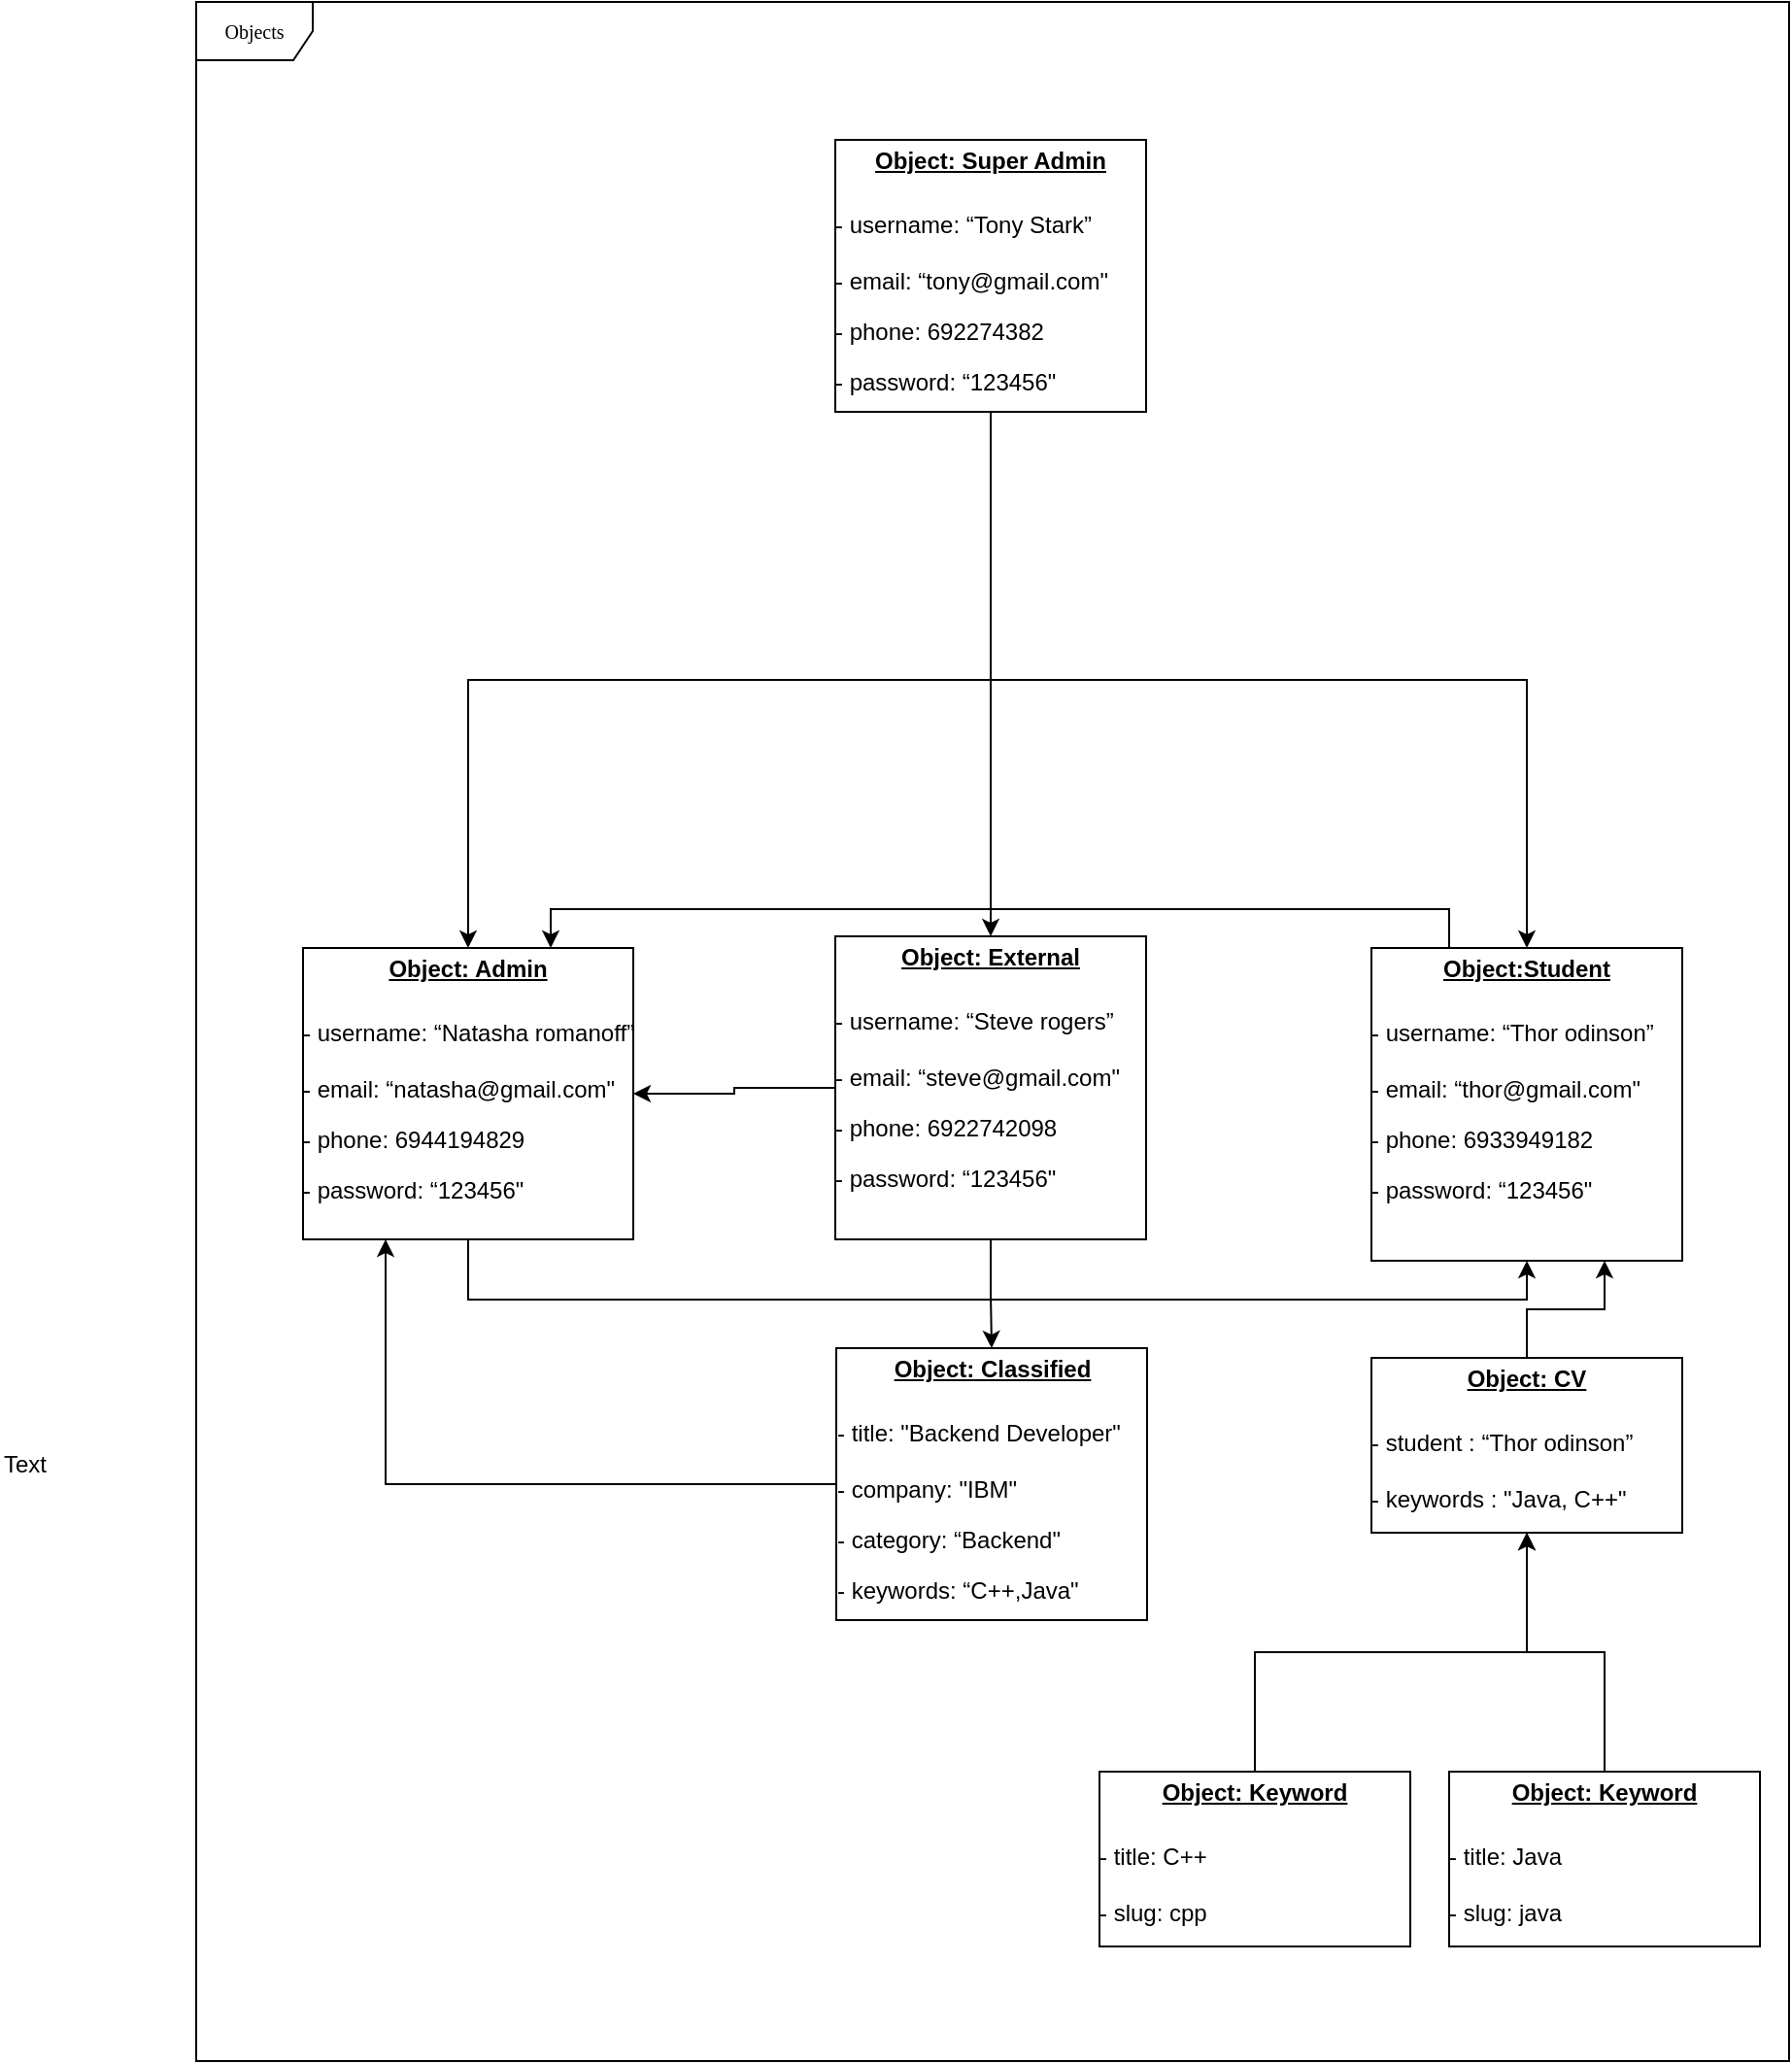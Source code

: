<mxfile version="10.8.4" type="device"><diagram name="Page-1" id="c4acf3e9-155e-7222-9cf6-157b1a14988f"><mxGraphModel dx="2141" dy="846" grid="1" gridSize="10" guides="1" tooltips="1" connect="1" arrows="1" fold="1" page="1" pageScale="1" pageWidth="850" pageHeight="1100" background="#ffffff" math="0" shadow="0"><root><mxCell id="0"/><mxCell id="1" parent="0"/><mxCell id="17acba5748e5396b-1" value="Objects" style="shape=umlFrame;whiteSpace=wrap;html=1;rounded=0;shadow=0;comic=0;labelBackgroundColor=none;strokeColor=#000000;strokeWidth=1;fillColor=#ffffff;fontFamily=Verdana;fontSize=10;fontColor=#000000;align=center;" parent="1" vertex="1"><mxGeometry x="15" y="29" width="820" height="1060" as="geometry"/></mxCell><mxCell id="WhKWSlsNYlLptN4wGSdb-22" style="edgeStyle=orthogonalEdgeStyle;rounded=0;orthogonalLoop=1;jettySize=auto;html=1;entryX=0.5;entryY=0;entryDx=0;entryDy=0;" edge="1" parent="1" source="WhKWSlsNYlLptN4wGSdb-17" target="WhKWSlsNYlLptN4wGSdb-19"><mxGeometry relative="1" as="geometry"/></mxCell><mxCell id="WhKWSlsNYlLptN4wGSdb-23" style="edgeStyle=orthogonalEdgeStyle;rounded=0;orthogonalLoop=1;jettySize=auto;html=1;exitX=0.5;exitY=1;exitDx=0;exitDy=0;entryX=0.5;entryY=0;entryDx=0;entryDy=0;" edge="1" parent="1" source="WhKWSlsNYlLptN4wGSdb-17" target="WhKWSlsNYlLptN4wGSdb-20"><mxGeometry relative="1" as="geometry"/></mxCell><mxCell id="WhKWSlsNYlLptN4wGSdb-24" style="edgeStyle=orthogonalEdgeStyle;rounded=0;orthogonalLoop=1;jettySize=auto;html=1;exitX=0.5;exitY=1;exitDx=0;exitDy=0;entryX=0.5;entryY=0;entryDx=0;entryDy=0;" edge="1" parent="1" source="WhKWSlsNYlLptN4wGSdb-17" target="WhKWSlsNYlLptN4wGSdb-18"><mxGeometry relative="1" as="geometry"/></mxCell><mxCell id="WhKWSlsNYlLptN4wGSdb-17" value="&lt;p style=&quot;margin: 0px ; margin-top: 4px ; text-align: center ; text-decoration: underline&quot;&gt;&lt;b&gt;Object: Super Admin&lt;/b&gt;&lt;/p&gt;&lt;p style=&quot;margin: 0px ; margin-top: 4px ; text-align: center ; text-decoration: underline&quot;&gt;&lt;b&gt;&lt;br&gt;&lt;/b&gt;&lt;/p&gt;&lt;span&gt;- username: “Tony Stark”&lt;br&gt;&lt;/span&gt;&lt;span&gt;&lt;br&gt;- email: “tony@gmail.com&quot;&lt;/span&gt;&lt;br&gt;&lt;p&gt;&lt;span&gt;- phone: 692274382&lt;/span&gt;&lt;br&gt;&lt;/p&gt;&lt;p&gt;&lt;span&gt;- password: “123456&quot;&lt;/span&gt;&lt;span&gt;&lt;br&gt;&lt;/span&gt;&lt;/p&gt;&lt;p&gt;&lt;span&gt;&lt;br&gt;&lt;/span&gt;&lt;/p&gt;" style="verticalAlign=top;align=left;overflow=fill;fontSize=12;fontFamily=Helvetica;html=1;" vertex="1" parent="1"><mxGeometry x="344" y="100" width="160" height="140" as="geometry"/></mxCell><mxCell id="WhKWSlsNYlLptN4wGSdb-25" style="edgeStyle=orthogonalEdgeStyle;rounded=0;orthogonalLoop=1;jettySize=auto;html=1;exitX=0.5;exitY=1;exitDx=0;exitDy=0;entryX=0.5;entryY=1;entryDx=0;entryDy=0;" edge="1" parent="1" source="WhKWSlsNYlLptN4wGSdb-18" target="WhKWSlsNYlLptN4wGSdb-20"><mxGeometry relative="1" as="geometry"/></mxCell><mxCell id="WhKWSlsNYlLptN4wGSdb-18" value="&lt;p style=&quot;margin: 0px ; margin-top: 4px ; text-align: center ; text-decoration: underline&quot;&gt;&lt;b&gt;Object: Admin&lt;/b&gt;&lt;/p&gt;&lt;p style=&quot;margin: 0px ; margin-top: 4px ; text-align: center ; text-decoration: underline&quot;&gt;&lt;b&gt;&lt;br&gt;&lt;/b&gt;&lt;/p&gt;&lt;span&gt;- username: “Natasha romanoff”&lt;br&gt;&lt;/span&gt;&lt;span&gt;&lt;br&gt;- email: “natasha@gmail.com&quot;&lt;/span&gt;&lt;br&gt;&lt;p&gt;&lt;span&gt;- phone: 6944194829&lt;/span&gt;&lt;br&gt;&lt;/p&gt;&lt;p&gt;&lt;span&gt;- password: “123456&quot;&lt;/span&gt;&lt;span&gt;&lt;br&gt;&lt;/span&gt;&lt;/p&gt;&lt;p&gt;&lt;span&gt;&lt;br&gt;&lt;/span&gt;&lt;/p&gt;" style="verticalAlign=top;align=left;overflow=fill;fontSize=12;fontFamily=Helvetica;html=1;" vertex="1" parent="1"><mxGeometry x="70" y="516" width="170" height="150" as="geometry"/></mxCell><mxCell id="WhKWSlsNYlLptN4wGSdb-26" style="edgeStyle=orthogonalEdgeStyle;rounded=0;orthogonalLoop=1;jettySize=auto;html=1;exitX=0;exitY=0.5;exitDx=0;exitDy=0;" edge="1" parent="1" source="WhKWSlsNYlLptN4wGSdb-19" target="WhKWSlsNYlLptN4wGSdb-18"><mxGeometry relative="1" as="geometry"/></mxCell><mxCell id="WhKWSlsNYlLptN4wGSdb-31" style="edgeStyle=orthogonalEdgeStyle;rounded=0;orthogonalLoop=1;jettySize=auto;html=1;exitX=0.5;exitY=1;exitDx=0;exitDy=0;entryX=0.5;entryY=0;entryDx=0;entryDy=0;" edge="1" parent="1" source="WhKWSlsNYlLptN4wGSdb-19" target="WhKWSlsNYlLptN4wGSdb-29"><mxGeometry relative="1" as="geometry"/></mxCell><mxCell id="WhKWSlsNYlLptN4wGSdb-19" value="&lt;p style=&quot;margin: 0px ; margin-top: 4px ; text-align: center ; text-decoration: underline&quot;&gt;&lt;b&gt;Object: External&lt;/b&gt;&lt;/p&gt;&lt;p style=&quot;margin: 0px ; margin-top: 4px ; text-align: center ; text-decoration: underline&quot;&gt;&lt;b&gt;&lt;br&gt;&lt;/b&gt;&lt;/p&gt;&lt;span&gt;- username: “Steve rogers”&lt;br&gt;&lt;/span&gt;&lt;span&gt;&lt;br&gt;- email: “steve@gmail.com&quot;&lt;/span&gt;&lt;br&gt;&lt;p&gt;&lt;span&gt;- phone: 6922742098&lt;/span&gt;&lt;br&gt;&lt;/p&gt;&lt;p&gt;&lt;span&gt;- password: “123456&quot;&lt;/span&gt;&lt;span&gt;&lt;br&gt;&lt;/span&gt;&lt;/p&gt;&lt;p&gt;&lt;span&gt;&lt;br&gt;&lt;/span&gt;&lt;/p&gt;" style="verticalAlign=top;align=left;overflow=fill;fontSize=12;fontFamily=Helvetica;html=1;" vertex="1" parent="1"><mxGeometry x="344" y="510" width="160" height="156" as="geometry"/></mxCell><mxCell id="WhKWSlsNYlLptN4wGSdb-39" style="edgeStyle=orthogonalEdgeStyle;rounded=0;orthogonalLoop=1;jettySize=auto;html=1;exitX=0.25;exitY=0;exitDx=0;exitDy=0;entryX=0.75;entryY=0;entryDx=0;entryDy=0;" edge="1" parent="1" source="WhKWSlsNYlLptN4wGSdb-20" target="WhKWSlsNYlLptN4wGSdb-18"><mxGeometry relative="1" as="geometry"/></mxCell><mxCell id="WhKWSlsNYlLptN4wGSdb-20" value="&lt;p style=&quot;margin: 0px ; margin-top: 4px ; text-align: center ; text-decoration: underline&quot;&gt;&lt;b&gt;Object:Student&lt;/b&gt;&lt;/p&gt;&lt;p style=&quot;margin: 0px ; margin-top: 4px ; text-align: center ; text-decoration: underline&quot;&gt;&lt;b&gt;&lt;br&gt;&lt;/b&gt;&lt;/p&gt;&lt;span&gt;- username: “Thor odinson”&lt;br&gt;&lt;/span&gt;&lt;span&gt;&lt;br&gt;- email: “thor@gmail.com&quot;&lt;/span&gt;&lt;br&gt;&lt;p&gt;&lt;span&gt;- phone: 6933949182&lt;/span&gt;&lt;br&gt;&lt;/p&gt;&lt;p&gt;&lt;span&gt;- password: “123456&quot;&lt;/span&gt;&lt;span&gt;&lt;br&gt;&lt;/span&gt;&lt;/p&gt;&lt;p&gt;&lt;span&gt;&lt;br&gt;&lt;/span&gt;&lt;/p&gt;" style="verticalAlign=top;align=left;overflow=fill;fontSize=12;fontFamily=Helvetica;html=1;" vertex="1" parent="1"><mxGeometry x="620" y="516" width="160" height="161" as="geometry"/></mxCell><mxCell id="WhKWSlsNYlLptN4wGSdb-37" style="edgeStyle=orthogonalEdgeStyle;rounded=0;orthogonalLoop=1;jettySize=auto;html=1;exitX=0.5;exitY=0;exitDx=0;exitDy=0;entryX=0.5;entryY=1;entryDx=0;entryDy=0;" edge="1" parent="1" source="WhKWSlsNYlLptN4wGSdb-27" target="WhKWSlsNYlLptN4wGSdb-28"><mxGeometry relative="1" as="geometry"/></mxCell><mxCell id="WhKWSlsNYlLptN4wGSdb-27" value="&lt;p style=&quot;margin: 0px ; margin-top: 4px ; text-align: center ; text-decoration: underline&quot;&gt;&lt;b&gt;Object: Keyword&lt;/b&gt;&lt;/p&gt;&lt;p style=&quot;margin: 0px ; margin-top: 4px ; text-align: center ; text-decoration: underline&quot;&gt;&lt;b&gt;&lt;br&gt;&lt;/b&gt;&lt;/p&gt;&lt;span&gt;- title: C++&lt;br&gt;&lt;br&gt;- slug: cpp&amp;nbsp;&lt;br&gt;&lt;/span&gt;&lt;p&gt;&lt;span&gt;&lt;br&gt;&lt;/span&gt;&lt;/p&gt;" style="verticalAlign=top;align=left;overflow=fill;fontSize=12;fontFamily=Helvetica;html=1;" vertex="1" parent="1"><mxGeometry x="480" y="940" width="160" height="90" as="geometry"/></mxCell><mxCell id="WhKWSlsNYlLptN4wGSdb-33" style="edgeStyle=orthogonalEdgeStyle;rounded=0;orthogonalLoop=1;jettySize=auto;html=1;exitX=0.5;exitY=0;exitDx=0;exitDy=0;entryX=0.75;entryY=1;entryDx=0;entryDy=0;" edge="1" parent="1" source="WhKWSlsNYlLptN4wGSdb-28" target="WhKWSlsNYlLptN4wGSdb-20"><mxGeometry relative="1" as="geometry"/></mxCell><mxCell id="WhKWSlsNYlLptN4wGSdb-28" value="&lt;p style=&quot;margin: 0px ; margin-top: 4px ; text-align: center ; text-decoration: underline&quot;&gt;&lt;b&gt;Object: CV&lt;/b&gt;&lt;/p&gt;&lt;p style=&quot;margin: 0px ; margin-top: 4px ; text-align: center ; text-decoration: underline&quot;&gt;&lt;b&gt;&lt;br&gt;&lt;/b&gt;&lt;/p&gt;&lt;span&gt;- student : “Thor odinson”&lt;br&gt;&lt;/span&gt;&lt;span&gt;&lt;br&gt;- keywords : &quot;Java, C++&quot;&lt;br&gt;&lt;/span&gt;&lt;p&gt;&lt;span&gt;&lt;br&gt;&lt;/span&gt;&lt;/p&gt;" style="verticalAlign=top;align=left;overflow=fill;fontSize=12;fontFamily=Helvetica;html=1;" vertex="1" parent="1"><mxGeometry x="620" y="727" width="160" height="90" as="geometry"/></mxCell><mxCell id="WhKWSlsNYlLptN4wGSdb-32" style="edgeStyle=orthogonalEdgeStyle;rounded=0;orthogonalLoop=1;jettySize=auto;html=1;exitX=0;exitY=0.5;exitDx=0;exitDy=0;entryX=0.25;entryY=1;entryDx=0;entryDy=0;" edge="1" parent="1" source="WhKWSlsNYlLptN4wGSdb-29" target="WhKWSlsNYlLptN4wGSdb-18"><mxGeometry relative="1" as="geometry"/></mxCell><mxCell id="WhKWSlsNYlLptN4wGSdb-29" value="&lt;p style=&quot;margin: 0px ; margin-top: 4px ; text-align: center ; text-decoration: underline&quot;&gt;&lt;b&gt;Object: Classified&lt;/b&gt;&lt;/p&gt;&lt;p style=&quot;margin: 0px ; margin-top: 4px ; text-align: center ; text-decoration: underline&quot;&gt;&lt;b&gt;&lt;br&gt;&lt;/b&gt;&lt;/p&gt;&lt;span&gt;- title: &quot;Backend Developer&quot;&lt;br&gt;&lt;/span&gt;&lt;span&gt;&lt;br&gt;- company: &quot;IBM&quot;&lt;/span&gt;&lt;br&gt;&lt;p&gt;&lt;span&gt;- category:&amp;nbsp;“Backend&quot;&lt;/span&gt;&lt;br&gt;&lt;/p&gt;&lt;p&gt;&lt;span&gt;- keywords:&amp;nbsp;“C++,Java&quot;&lt;/span&gt;&lt;span&gt;&lt;br&gt;&lt;/span&gt;&lt;/p&gt;&lt;p&gt;&lt;span&gt;&lt;br&gt;&lt;/span&gt;&lt;/p&gt;" style="verticalAlign=top;align=left;overflow=fill;fontSize=12;fontFamily=Helvetica;html=1;" vertex="1" parent="1"><mxGeometry x="344.5" y="722" width="160" height="140" as="geometry"/></mxCell><mxCell id="WhKWSlsNYlLptN4wGSdb-30" value="Text" style="text;html=1;resizable=0;points=[];autosize=1;align=left;verticalAlign=top;spacingTop=-4;" vertex="1" parent="1"><mxGeometry x="-86" y="772" width="40" height="20" as="geometry"/></mxCell><mxCell id="WhKWSlsNYlLptN4wGSdb-35" style="edgeStyle=orthogonalEdgeStyle;rounded=0;orthogonalLoop=1;jettySize=auto;html=1;exitX=0.5;exitY=0;exitDx=0;exitDy=0;entryX=0.5;entryY=1;entryDx=0;entryDy=0;" edge="1" parent="1" source="WhKWSlsNYlLptN4wGSdb-34" target="WhKWSlsNYlLptN4wGSdb-28"><mxGeometry relative="1" as="geometry"/></mxCell><mxCell id="WhKWSlsNYlLptN4wGSdb-34" value="&lt;p style=&quot;margin: 0px ; margin-top: 4px ; text-align: center ; text-decoration: underline&quot;&gt;&lt;b&gt;Object: Keyword&lt;/b&gt;&lt;/p&gt;&lt;p style=&quot;margin: 0px ; margin-top: 4px ; text-align: center ; text-decoration: underline&quot;&gt;&lt;b&gt;&lt;br&gt;&lt;/b&gt;&lt;/p&gt;&lt;span&gt;- title: Java&lt;br&gt;&lt;br&gt;- slug: java&amp;nbsp;&lt;br&gt;&lt;/span&gt;&lt;p&gt;&lt;span&gt;&lt;br&gt;&lt;/span&gt;&lt;/p&gt;" style="verticalAlign=top;align=left;overflow=fill;fontSize=12;fontFamily=Helvetica;html=1;" vertex="1" parent="1"><mxGeometry x="660" y="940" width="160" height="90" as="geometry"/></mxCell></root></mxGraphModel></diagram></mxfile>